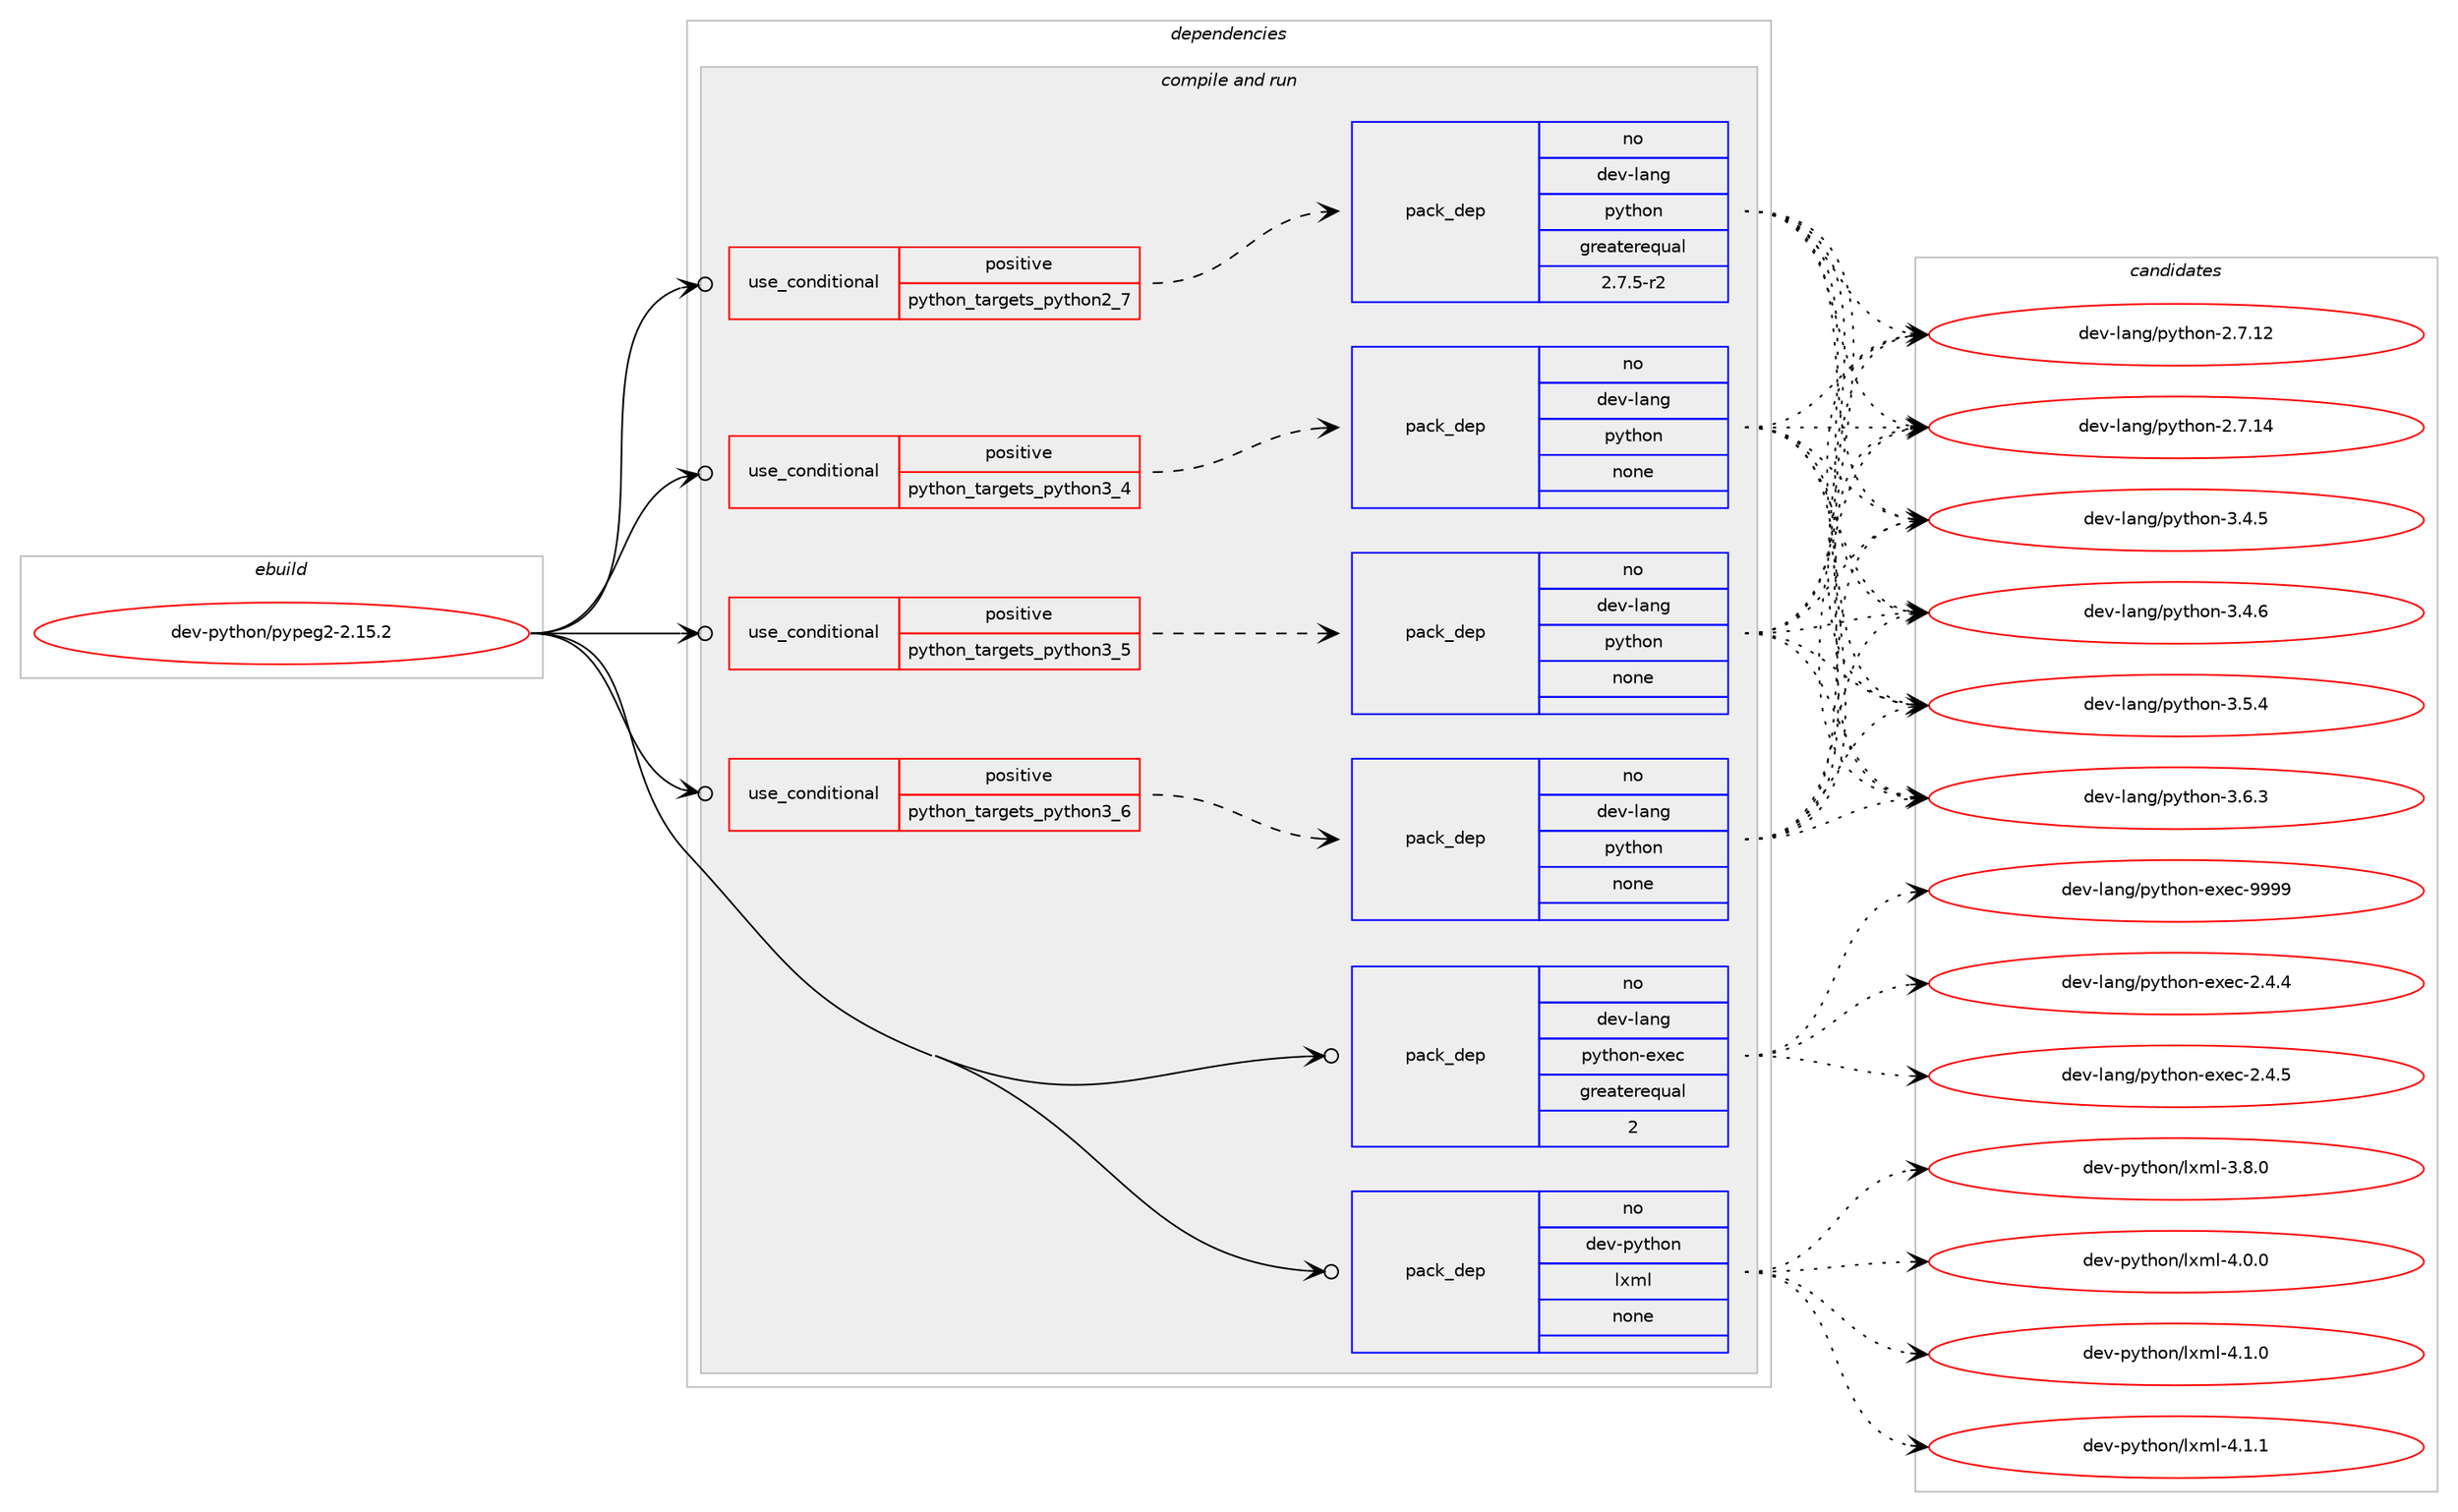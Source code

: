 digraph prolog {

# *************
# Graph options
# *************

newrank=true;
concentrate=true;
compound=true;
graph [rankdir=LR,fontname=Helvetica,fontsize=10,ranksep=1.5];#, ranksep=2.5, nodesep=0.2];
edge  [arrowhead=vee];
node  [fontname=Helvetica,fontsize=10];

# **********
# The ebuild
# **********

subgraph cluster_leftcol {
color=gray;
rank=same;
label=<<i>ebuild</i>>;
id [label="dev-python/pypeg2-2.15.2", color=red, width=4, href="../dev-python/pypeg2-2.15.2.svg"];
}

# ****************
# The dependencies
# ****************

subgraph cluster_midcol {
color=gray;
label=<<i>dependencies</i>>;
subgraph cluster_compile {
fillcolor="#eeeeee";
style=filled;
label=<<i>compile</i>>;
}
subgraph cluster_compileandrun {
fillcolor="#eeeeee";
style=filled;
label=<<i>compile and run</i>>;
subgraph cond39047 {
dependency178235 [label=<<TABLE BORDER="0" CELLBORDER="1" CELLSPACING="0" CELLPADDING="4"><TR><TD ROWSPAN="3" CELLPADDING="10">use_conditional</TD></TR><TR><TD>positive</TD></TR><TR><TD>python_targets_python2_7</TD></TR></TABLE>>, shape=none, color=red];
subgraph pack135269 {
dependency178236 [label=<<TABLE BORDER="0" CELLBORDER="1" CELLSPACING="0" CELLPADDING="4" WIDTH="220"><TR><TD ROWSPAN="6" CELLPADDING="30">pack_dep</TD></TR><TR><TD WIDTH="110">no</TD></TR><TR><TD>dev-lang</TD></TR><TR><TD>python</TD></TR><TR><TD>greaterequal</TD></TR><TR><TD>2.7.5-r2</TD></TR></TABLE>>, shape=none, color=blue];
}
dependency178235:e -> dependency178236:w [weight=20,style="dashed",arrowhead="vee"];
}
id:e -> dependency178235:w [weight=20,style="solid",arrowhead="odotvee"];
subgraph cond39048 {
dependency178237 [label=<<TABLE BORDER="0" CELLBORDER="1" CELLSPACING="0" CELLPADDING="4"><TR><TD ROWSPAN="3" CELLPADDING="10">use_conditional</TD></TR><TR><TD>positive</TD></TR><TR><TD>python_targets_python3_4</TD></TR></TABLE>>, shape=none, color=red];
subgraph pack135270 {
dependency178238 [label=<<TABLE BORDER="0" CELLBORDER="1" CELLSPACING="0" CELLPADDING="4" WIDTH="220"><TR><TD ROWSPAN="6" CELLPADDING="30">pack_dep</TD></TR><TR><TD WIDTH="110">no</TD></TR><TR><TD>dev-lang</TD></TR><TR><TD>python</TD></TR><TR><TD>none</TD></TR><TR><TD></TD></TR></TABLE>>, shape=none, color=blue];
}
dependency178237:e -> dependency178238:w [weight=20,style="dashed",arrowhead="vee"];
}
id:e -> dependency178237:w [weight=20,style="solid",arrowhead="odotvee"];
subgraph cond39049 {
dependency178239 [label=<<TABLE BORDER="0" CELLBORDER="1" CELLSPACING="0" CELLPADDING="4"><TR><TD ROWSPAN="3" CELLPADDING="10">use_conditional</TD></TR><TR><TD>positive</TD></TR><TR><TD>python_targets_python3_5</TD></TR></TABLE>>, shape=none, color=red];
subgraph pack135271 {
dependency178240 [label=<<TABLE BORDER="0" CELLBORDER="1" CELLSPACING="0" CELLPADDING="4" WIDTH="220"><TR><TD ROWSPAN="6" CELLPADDING="30">pack_dep</TD></TR><TR><TD WIDTH="110">no</TD></TR><TR><TD>dev-lang</TD></TR><TR><TD>python</TD></TR><TR><TD>none</TD></TR><TR><TD></TD></TR></TABLE>>, shape=none, color=blue];
}
dependency178239:e -> dependency178240:w [weight=20,style="dashed",arrowhead="vee"];
}
id:e -> dependency178239:w [weight=20,style="solid",arrowhead="odotvee"];
subgraph cond39050 {
dependency178241 [label=<<TABLE BORDER="0" CELLBORDER="1" CELLSPACING="0" CELLPADDING="4"><TR><TD ROWSPAN="3" CELLPADDING="10">use_conditional</TD></TR><TR><TD>positive</TD></TR><TR><TD>python_targets_python3_6</TD></TR></TABLE>>, shape=none, color=red];
subgraph pack135272 {
dependency178242 [label=<<TABLE BORDER="0" CELLBORDER="1" CELLSPACING="0" CELLPADDING="4" WIDTH="220"><TR><TD ROWSPAN="6" CELLPADDING="30">pack_dep</TD></TR><TR><TD WIDTH="110">no</TD></TR><TR><TD>dev-lang</TD></TR><TR><TD>python</TD></TR><TR><TD>none</TD></TR><TR><TD></TD></TR></TABLE>>, shape=none, color=blue];
}
dependency178241:e -> dependency178242:w [weight=20,style="dashed",arrowhead="vee"];
}
id:e -> dependency178241:w [weight=20,style="solid",arrowhead="odotvee"];
subgraph pack135273 {
dependency178243 [label=<<TABLE BORDER="0" CELLBORDER="1" CELLSPACING="0" CELLPADDING="4" WIDTH="220"><TR><TD ROWSPAN="6" CELLPADDING="30">pack_dep</TD></TR><TR><TD WIDTH="110">no</TD></TR><TR><TD>dev-lang</TD></TR><TR><TD>python-exec</TD></TR><TR><TD>greaterequal</TD></TR><TR><TD>2</TD></TR></TABLE>>, shape=none, color=blue];
}
id:e -> dependency178243:w [weight=20,style="solid",arrowhead="odotvee"];
subgraph pack135274 {
dependency178244 [label=<<TABLE BORDER="0" CELLBORDER="1" CELLSPACING="0" CELLPADDING="4" WIDTH="220"><TR><TD ROWSPAN="6" CELLPADDING="30">pack_dep</TD></TR><TR><TD WIDTH="110">no</TD></TR><TR><TD>dev-python</TD></TR><TR><TD>lxml</TD></TR><TR><TD>none</TD></TR><TR><TD></TD></TR></TABLE>>, shape=none, color=blue];
}
id:e -> dependency178244:w [weight=20,style="solid",arrowhead="odotvee"];
}
subgraph cluster_run {
fillcolor="#eeeeee";
style=filled;
label=<<i>run</i>>;
}
}

# **************
# The candidates
# **************

subgraph cluster_choices {
rank=same;
color=gray;
label=<<i>candidates</i>>;

subgraph choice135269 {
color=black;
nodesep=1;
choice10010111845108971101034711212111610411111045504655464950 [label="dev-lang/python-2.7.12", color=red, width=4,href="../dev-lang/python-2.7.12.svg"];
choice10010111845108971101034711212111610411111045504655464952 [label="dev-lang/python-2.7.14", color=red, width=4,href="../dev-lang/python-2.7.14.svg"];
choice100101118451089711010347112121116104111110455146524653 [label="dev-lang/python-3.4.5", color=red, width=4,href="../dev-lang/python-3.4.5.svg"];
choice100101118451089711010347112121116104111110455146524654 [label="dev-lang/python-3.4.6", color=red, width=4,href="../dev-lang/python-3.4.6.svg"];
choice100101118451089711010347112121116104111110455146534652 [label="dev-lang/python-3.5.4", color=red, width=4,href="../dev-lang/python-3.5.4.svg"];
choice100101118451089711010347112121116104111110455146544651 [label="dev-lang/python-3.6.3", color=red, width=4,href="../dev-lang/python-3.6.3.svg"];
dependency178236:e -> choice10010111845108971101034711212111610411111045504655464950:w [style=dotted,weight="100"];
dependency178236:e -> choice10010111845108971101034711212111610411111045504655464952:w [style=dotted,weight="100"];
dependency178236:e -> choice100101118451089711010347112121116104111110455146524653:w [style=dotted,weight="100"];
dependency178236:e -> choice100101118451089711010347112121116104111110455146524654:w [style=dotted,weight="100"];
dependency178236:e -> choice100101118451089711010347112121116104111110455146534652:w [style=dotted,weight="100"];
dependency178236:e -> choice100101118451089711010347112121116104111110455146544651:w [style=dotted,weight="100"];
}
subgraph choice135270 {
color=black;
nodesep=1;
choice10010111845108971101034711212111610411111045504655464950 [label="dev-lang/python-2.7.12", color=red, width=4,href="../dev-lang/python-2.7.12.svg"];
choice10010111845108971101034711212111610411111045504655464952 [label="dev-lang/python-2.7.14", color=red, width=4,href="../dev-lang/python-2.7.14.svg"];
choice100101118451089711010347112121116104111110455146524653 [label="dev-lang/python-3.4.5", color=red, width=4,href="../dev-lang/python-3.4.5.svg"];
choice100101118451089711010347112121116104111110455146524654 [label="dev-lang/python-3.4.6", color=red, width=4,href="../dev-lang/python-3.4.6.svg"];
choice100101118451089711010347112121116104111110455146534652 [label="dev-lang/python-3.5.4", color=red, width=4,href="../dev-lang/python-3.5.4.svg"];
choice100101118451089711010347112121116104111110455146544651 [label="dev-lang/python-3.6.3", color=red, width=4,href="../dev-lang/python-3.6.3.svg"];
dependency178238:e -> choice10010111845108971101034711212111610411111045504655464950:w [style=dotted,weight="100"];
dependency178238:e -> choice10010111845108971101034711212111610411111045504655464952:w [style=dotted,weight="100"];
dependency178238:e -> choice100101118451089711010347112121116104111110455146524653:w [style=dotted,weight="100"];
dependency178238:e -> choice100101118451089711010347112121116104111110455146524654:w [style=dotted,weight="100"];
dependency178238:e -> choice100101118451089711010347112121116104111110455146534652:w [style=dotted,weight="100"];
dependency178238:e -> choice100101118451089711010347112121116104111110455146544651:w [style=dotted,weight="100"];
}
subgraph choice135271 {
color=black;
nodesep=1;
choice10010111845108971101034711212111610411111045504655464950 [label="dev-lang/python-2.7.12", color=red, width=4,href="../dev-lang/python-2.7.12.svg"];
choice10010111845108971101034711212111610411111045504655464952 [label="dev-lang/python-2.7.14", color=red, width=4,href="../dev-lang/python-2.7.14.svg"];
choice100101118451089711010347112121116104111110455146524653 [label="dev-lang/python-3.4.5", color=red, width=4,href="../dev-lang/python-3.4.5.svg"];
choice100101118451089711010347112121116104111110455146524654 [label="dev-lang/python-3.4.6", color=red, width=4,href="../dev-lang/python-3.4.6.svg"];
choice100101118451089711010347112121116104111110455146534652 [label="dev-lang/python-3.5.4", color=red, width=4,href="../dev-lang/python-3.5.4.svg"];
choice100101118451089711010347112121116104111110455146544651 [label="dev-lang/python-3.6.3", color=red, width=4,href="../dev-lang/python-3.6.3.svg"];
dependency178240:e -> choice10010111845108971101034711212111610411111045504655464950:w [style=dotted,weight="100"];
dependency178240:e -> choice10010111845108971101034711212111610411111045504655464952:w [style=dotted,weight="100"];
dependency178240:e -> choice100101118451089711010347112121116104111110455146524653:w [style=dotted,weight="100"];
dependency178240:e -> choice100101118451089711010347112121116104111110455146524654:w [style=dotted,weight="100"];
dependency178240:e -> choice100101118451089711010347112121116104111110455146534652:w [style=dotted,weight="100"];
dependency178240:e -> choice100101118451089711010347112121116104111110455146544651:w [style=dotted,weight="100"];
}
subgraph choice135272 {
color=black;
nodesep=1;
choice10010111845108971101034711212111610411111045504655464950 [label="dev-lang/python-2.7.12", color=red, width=4,href="../dev-lang/python-2.7.12.svg"];
choice10010111845108971101034711212111610411111045504655464952 [label="dev-lang/python-2.7.14", color=red, width=4,href="../dev-lang/python-2.7.14.svg"];
choice100101118451089711010347112121116104111110455146524653 [label="dev-lang/python-3.4.5", color=red, width=4,href="../dev-lang/python-3.4.5.svg"];
choice100101118451089711010347112121116104111110455146524654 [label="dev-lang/python-3.4.6", color=red, width=4,href="../dev-lang/python-3.4.6.svg"];
choice100101118451089711010347112121116104111110455146534652 [label="dev-lang/python-3.5.4", color=red, width=4,href="../dev-lang/python-3.5.4.svg"];
choice100101118451089711010347112121116104111110455146544651 [label="dev-lang/python-3.6.3", color=red, width=4,href="../dev-lang/python-3.6.3.svg"];
dependency178242:e -> choice10010111845108971101034711212111610411111045504655464950:w [style=dotted,weight="100"];
dependency178242:e -> choice10010111845108971101034711212111610411111045504655464952:w [style=dotted,weight="100"];
dependency178242:e -> choice100101118451089711010347112121116104111110455146524653:w [style=dotted,weight="100"];
dependency178242:e -> choice100101118451089711010347112121116104111110455146524654:w [style=dotted,weight="100"];
dependency178242:e -> choice100101118451089711010347112121116104111110455146534652:w [style=dotted,weight="100"];
dependency178242:e -> choice100101118451089711010347112121116104111110455146544651:w [style=dotted,weight="100"];
}
subgraph choice135273 {
color=black;
nodesep=1;
choice1001011184510897110103471121211161041111104510112010199455046524652 [label="dev-lang/python-exec-2.4.4", color=red, width=4,href="../dev-lang/python-exec-2.4.4.svg"];
choice1001011184510897110103471121211161041111104510112010199455046524653 [label="dev-lang/python-exec-2.4.5", color=red, width=4,href="../dev-lang/python-exec-2.4.5.svg"];
choice10010111845108971101034711212111610411111045101120101994557575757 [label="dev-lang/python-exec-9999", color=red, width=4,href="../dev-lang/python-exec-9999.svg"];
dependency178243:e -> choice1001011184510897110103471121211161041111104510112010199455046524652:w [style=dotted,weight="100"];
dependency178243:e -> choice1001011184510897110103471121211161041111104510112010199455046524653:w [style=dotted,weight="100"];
dependency178243:e -> choice10010111845108971101034711212111610411111045101120101994557575757:w [style=dotted,weight="100"];
}
subgraph choice135274 {
color=black;
nodesep=1;
choice1001011184511212111610411111047108120109108455146564648 [label="dev-python/lxml-3.8.0", color=red, width=4,href="../dev-python/lxml-3.8.0.svg"];
choice1001011184511212111610411111047108120109108455246484648 [label="dev-python/lxml-4.0.0", color=red, width=4,href="../dev-python/lxml-4.0.0.svg"];
choice1001011184511212111610411111047108120109108455246494648 [label="dev-python/lxml-4.1.0", color=red, width=4,href="../dev-python/lxml-4.1.0.svg"];
choice1001011184511212111610411111047108120109108455246494649 [label="dev-python/lxml-4.1.1", color=red, width=4,href="../dev-python/lxml-4.1.1.svg"];
dependency178244:e -> choice1001011184511212111610411111047108120109108455146564648:w [style=dotted,weight="100"];
dependency178244:e -> choice1001011184511212111610411111047108120109108455246484648:w [style=dotted,weight="100"];
dependency178244:e -> choice1001011184511212111610411111047108120109108455246494648:w [style=dotted,weight="100"];
dependency178244:e -> choice1001011184511212111610411111047108120109108455246494649:w [style=dotted,weight="100"];
}
}

}
